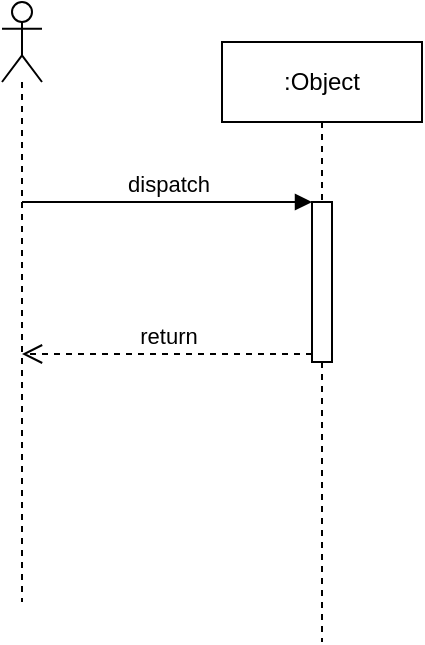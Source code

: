<mxfile version="13.6.6" type="github">
  <diagram id="kgpKYQtTHZ0yAKxKKP6v" name="Page-1">
    <mxGraphModel dx="868" dy="482" grid="1" gridSize="10" guides="1" tooltips="1" connect="1" arrows="1" fold="1" page="1" pageScale="1" pageWidth="850" pageHeight="1100" math="0" shadow="0">
      <root>
        <mxCell id="0" />
        <mxCell id="1" parent="0" />
        <mxCell id="XBjXXj_IB129QGvLLUdR-1" value="" style="shape=umlLifeline;participant=umlActor;perimeter=lifelinePerimeter;whiteSpace=wrap;html=1;container=1;collapsible=0;recursiveResize=0;verticalAlign=top;spacingTop=36;outlineConnect=0;" vertex="1" parent="1">
          <mxGeometry x="180" y="80" width="20" height="300" as="geometry" />
        </mxCell>
        <mxCell id="XBjXXj_IB129QGvLLUdR-2" value=":Object" style="shape=umlLifeline;perimeter=lifelinePerimeter;whiteSpace=wrap;html=1;container=1;collapsible=0;recursiveResize=0;outlineConnect=0;" vertex="1" parent="1">
          <mxGeometry x="290" y="100" width="100" height="300" as="geometry" />
        </mxCell>
        <mxCell id="XBjXXj_IB129QGvLLUdR-3" value="" style="html=1;points=[];perimeter=orthogonalPerimeter;" vertex="1" parent="XBjXXj_IB129QGvLLUdR-2">
          <mxGeometry x="45" y="80" width="10" height="80" as="geometry" />
        </mxCell>
        <mxCell id="XBjXXj_IB129QGvLLUdR-5" value="return" style="html=1;verticalAlign=bottom;endArrow=open;dashed=1;endSize=8;exitX=0;exitY=0.95;" edge="1" source="XBjXXj_IB129QGvLLUdR-3" parent="1" target="XBjXXj_IB129QGvLLUdR-1">
          <mxGeometry relative="1" as="geometry">
            <mxPoint x="265" y="256" as="targetPoint" />
          </mxGeometry>
        </mxCell>
        <mxCell id="XBjXXj_IB129QGvLLUdR-4" value="dispatch" style="html=1;verticalAlign=bottom;endArrow=block;entryX=0;entryY=0;" edge="1" target="XBjXXj_IB129QGvLLUdR-3" parent="1" source="XBjXXj_IB129QGvLLUdR-1">
          <mxGeometry relative="1" as="geometry">
            <mxPoint x="265" y="180" as="sourcePoint" />
          </mxGeometry>
        </mxCell>
      </root>
    </mxGraphModel>
  </diagram>
</mxfile>
